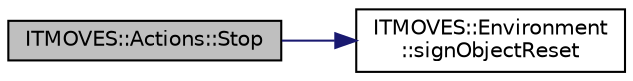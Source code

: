 digraph "ITMOVES::Actions::Stop"
{
 // LATEX_PDF_SIZE
  edge [fontname="Helvetica",fontsize="10",labelfontname="Helvetica",labelfontsize="10"];
  node [fontname="Helvetica",fontsize="10",shape=record];
  rankdir="LR";
  Node1 [label="ITMOVES::Actions::Stop",height=0.2,width=0.4,color="black", fillcolor="grey75", style="filled", fontcolor="black",tooltip="Regulates the behavior of the vehicle approaching an intersection with a stop sign and brings the car..."];
  Node1 -> Node2 [color="midnightblue",fontsize="10",style="solid",fontname="Helvetica"];
  Node2 [label="ITMOVES::Environment\l::signObjectReset",height=0.2,width=0.4,color="black", fillcolor="white", style="filled",URL="$group___group_objects.html#ga9188980b71d4f1f86862d94293fdba97",tooltip="This function will reset all detected signs and objects as well as their saved distances and specific..."];
}
